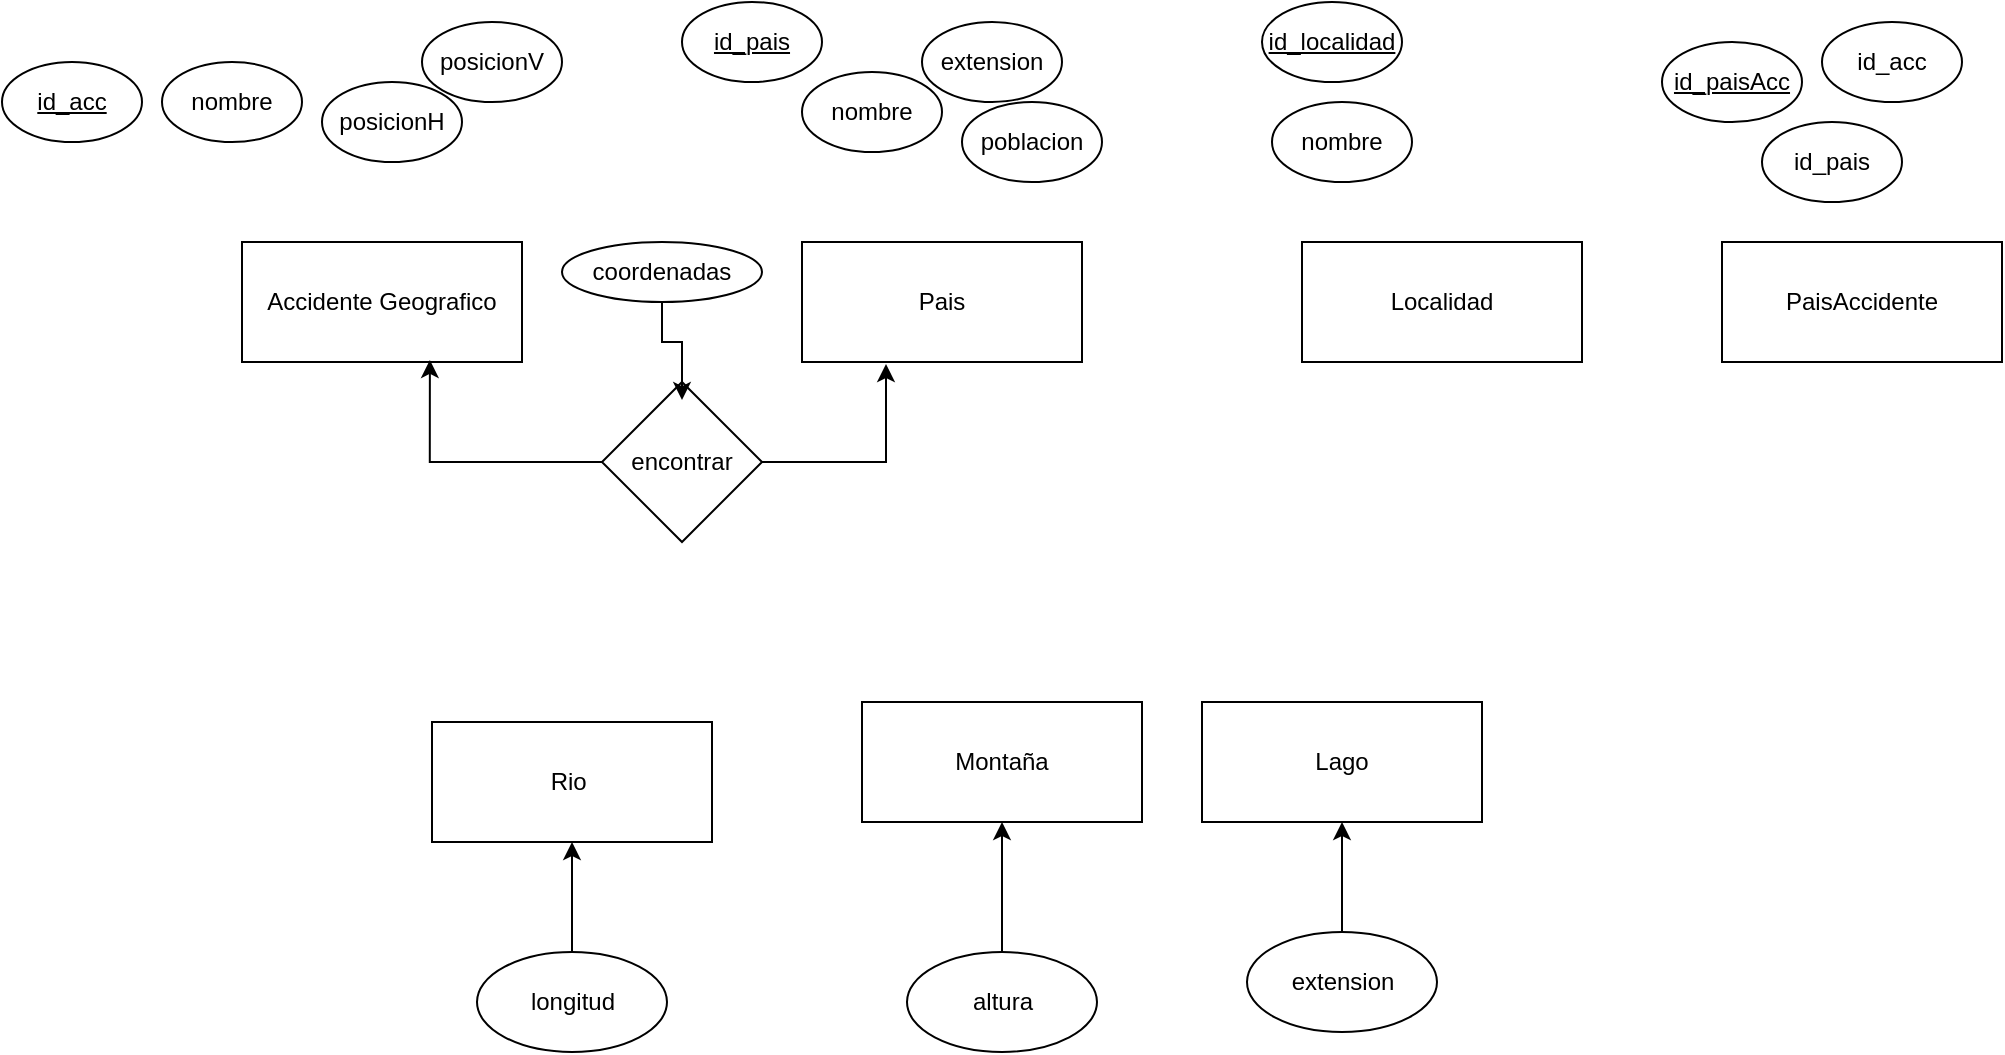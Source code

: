 <mxfile version="22.0.4" type="github">
  <diagram id="R2lEEEUBdFMjLlhIrx00" name="Page-1">
    <mxGraphModel dx="1434" dy="820" grid="1" gridSize="10" guides="1" tooltips="1" connect="1" arrows="1" fold="1" page="1" pageScale="1" pageWidth="850" pageHeight="1100" math="0" shadow="0" extFonts="Permanent Marker^https://fonts.googleapis.com/css?family=Permanent+Marker">
      <root>
        <mxCell id="0" />
        <mxCell id="1" parent="0" />
        <mxCell id="4uOpSv_W2-PF2tA6NTpi-1" value="Accidente Geografico" style="rounded=0;whiteSpace=wrap;html=1;" vertex="1" parent="1">
          <mxGeometry x="190" y="180" width="140" height="60" as="geometry" />
        </mxCell>
        <mxCell id="4uOpSv_W2-PF2tA6NTpi-2" value="Rio&amp;nbsp;" style="rounded=0;whiteSpace=wrap;html=1;" vertex="1" parent="1">
          <mxGeometry x="285" y="420" width="140" height="60" as="geometry" />
        </mxCell>
        <mxCell id="4uOpSv_W2-PF2tA6NTpi-3" value="Montaña" style="rounded=0;whiteSpace=wrap;html=1;" vertex="1" parent="1">
          <mxGeometry x="500" y="410" width="140" height="60" as="geometry" />
        </mxCell>
        <mxCell id="4uOpSv_W2-PF2tA6NTpi-4" value="Lago" style="rounded=0;whiteSpace=wrap;html=1;" vertex="1" parent="1">
          <mxGeometry x="670" y="410" width="140" height="60" as="geometry" />
        </mxCell>
        <mxCell id="4uOpSv_W2-PF2tA6NTpi-5" value="Pais" style="rounded=0;whiteSpace=wrap;html=1;" vertex="1" parent="1">
          <mxGeometry x="470" y="180" width="140" height="60" as="geometry" />
        </mxCell>
        <mxCell id="4uOpSv_W2-PF2tA6NTpi-6" value="Localidad" style="rounded=0;whiteSpace=wrap;html=1;" vertex="1" parent="1">
          <mxGeometry x="720" y="180" width="140" height="60" as="geometry" />
        </mxCell>
        <mxCell id="4uOpSv_W2-PF2tA6NTpi-7" value="PaisAccidente" style="rounded=0;whiteSpace=wrap;html=1;" vertex="1" parent="1">
          <mxGeometry x="930" y="180" width="140" height="60" as="geometry" />
        </mxCell>
        <mxCell id="mxg-TxZ9sZ4uAO5AqshJ-1" value="id_acc" style="ellipse;whiteSpace=wrap;html=1;fontStyle=4" vertex="1" parent="1">
          <mxGeometry x="70" y="90" width="70" height="40" as="geometry" />
        </mxCell>
        <mxCell id="F3z6AzstkubYrRuGhhqp-5" style="edgeStyle=orthogonalEdgeStyle;rounded=0;orthogonalLoop=1;jettySize=auto;html=1;entryX=0.5;entryY=1;entryDx=0;entryDy=0;" edge="1" parent="1" source="F3z6AzstkubYrRuGhhqp-1" target="4uOpSv_W2-PF2tA6NTpi-2">
          <mxGeometry relative="1" as="geometry" />
        </mxCell>
        <mxCell id="mxg-TxZ9sZ4uAO5AqshJ-2" value="id_localidad" style="ellipse;whiteSpace=wrap;html=1;fontStyle=4" vertex="1" parent="1">
          <mxGeometry x="700" y="60" width="70" height="40" as="geometry" />
        </mxCell>
        <mxCell id="F3z6AzstkubYrRuGhhqp-1" value="longitud" style="ellipse;whiteSpace=wrap;html=1;" vertex="1" parent="1">
          <mxGeometry x="307.5" y="535" width="95" height="50" as="geometry" />
        </mxCell>
        <mxCell id="mxg-TxZ9sZ4uAO5AqshJ-3" value="&lt;div&gt;id_paisAcc&lt;/div&gt;" style="ellipse;whiteSpace=wrap;html=1;fontStyle=4" vertex="1" parent="1">
          <mxGeometry x="900" y="80" width="70" height="40" as="geometry" />
        </mxCell>
        <mxCell id="F3z6AzstkubYrRuGhhqp-6" style="edgeStyle=orthogonalEdgeStyle;rounded=0;orthogonalLoop=1;jettySize=auto;html=1;entryX=0.5;entryY=1;entryDx=0;entryDy=0;" edge="1" parent="1" source="F3z6AzstkubYrRuGhhqp-2" target="4uOpSv_W2-PF2tA6NTpi-3">
          <mxGeometry relative="1" as="geometry" />
        </mxCell>
        <mxCell id="mxg-TxZ9sZ4uAO5AqshJ-4" value="id_pais" style="ellipse;whiteSpace=wrap;html=1;fontStyle=4" vertex="1" parent="1">
          <mxGeometry x="410" y="60" width="70" height="40" as="geometry" />
        </mxCell>
        <mxCell id="F3z6AzstkubYrRuGhhqp-2" value="altura" style="ellipse;whiteSpace=wrap;html=1;" vertex="1" parent="1">
          <mxGeometry x="522.5" y="535" width="95" height="50" as="geometry" />
        </mxCell>
        <mxCell id="mxg-TxZ9sZ4uAO5AqshJ-5" value="&lt;div&gt;nombre&lt;/div&gt;" style="ellipse;whiteSpace=wrap;html=1;fontStyle=0" vertex="1" parent="1">
          <mxGeometry x="150" y="90" width="70" height="40" as="geometry" />
        </mxCell>
        <mxCell id="F3z6AzstkubYrRuGhhqp-7" style="edgeStyle=orthogonalEdgeStyle;rounded=0;orthogonalLoop=1;jettySize=auto;html=1;entryX=0.5;entryY=1;entryDx=0;entryDy=0;" edge="1" parent="1" source="F3z6AzstkubYrRuGhhqp-3" target="4uOpSv_W2-PF2tA6NTpi-4">
          <mxGeometry relative="1" as="geometry" />
        </mxCell>
        <mxCell id="mxg-TxZ9sZ4uAO5AqshJ-6" value="posicionH" style="ellipse;whiteSpace=wrap;html=1;fontStyle=0" vertex="1" parent="1">
          <mxGeometry x="230" y="100" width="70" height="40" as="geometry" />
        </mxCell>
        <mxCell id="F3z6AzstkubYrRuGhhqp-3" value="extension" style="ellipse;whiteSpace=wrap;html=1;" vertex="1" parent="1">
          <mxGeometry x="692.5" y="525" width="95" height="50" as="geometry" />
        </mxCell>
        <mxCell id="mxg-TxZ9sZ4uAO5AqshJ-7" value="posicionV" style="ellipse;whiteSpace=wrap;html=1;fontStyle=0" vertex="1" parent="1">
          <mxGeometry x="280" y="70" width="70" height="40" as="geometry" />
        </mxCell>
        <mxCell id="mxg-TxZ9sZ4uAO5AqshJ-8" value="nombre" style="ellipse;whiteSpace=wrap;html=1;fontStyle=0" vertex="1" parent="1">
          <mxGeometry x="470" y="95" width="70" height="40" as="geometry" />
        </mxCell>
        <mxCell id="mxg-TxZ9sZ4uAO5AqshJ-9" value="extension" style="ellipse;whiteSpace=wrap;html=1;fontStyle=0" vertex="1" parent="1">
          <mxGeometry x="530" y="70" width="70" height="40" as="geometry" />
        </mxCell>
        <mxCell id="mxg-TxZ9sZ4uAO5AqshJ-10" value="&lt;div&gt;poblacion&lt;/div&gt;" style="ellipse;whiteSpace=wrap;html=1;fontStyle=0" vertex="1" parent="1">
          <mxGeometry x="550" y="110" width="70" height="40" as="geometry" />
        </mxCell>
        <mxCell id="mxg-TxZ9sZ4uAO5AqshJ-11" value="nombre" style="ellipse;whiteSpace=wrap;html=1;fontStyle=0" vertex="1" parent="1">
          <mxGeometry x="705" y="110" width="70" height="40" as="geometry" />
        </mxCell>
        <mxCell id="mxg-TxZ9sZ4uAO5AqshJ-12" value="&lt;div&gt;id_pais&lt;/div&gt;" style="ellipse;whiteSpace=wrap;html=1;fontStyle=0" vertex="1" parent="1">
          <mxGeometry x="950" y="120" width="70" height="40" as="geometry" />
        </mxCell>
        <mxCell id="mxg-TxZ9sZ4uAO5AqshJ-13" value="&lt;div&gt;id_acc&lt;/div&gt;" style="ellipse;whiteSpace=wrap;html=1;fontStyle=0" vertex="1" parent="1">
          <mxGeometry x="980" y="70" width="70" height="40" as="geometry" />
        </mxCell>
        <mxCell id="mxg-TxZ9sZ4uAO5AqshJ-15" value="encontrar" style="rhombus;whiteSpace=wrap;html=1;" vertex="1" parent="1">
          <mxGeometry x="370" y="250" width="80" height="80" as="geometry" />
        </mxCell>
        <mxCell id="mxg-TxZ9sZ4uAO5AqshJ-16" style="edgeStyle=orthogonalEdgeStyle;rounded=0;orthogonalLoop=1;jettySize=auto;html=1;entryX=0.671;entryY=0.983;entryDx=0;entryDy=0;entryPerimeter=0;" edge="1" parent="1" source="mxg-TxZ9sZ4uAO5AqshJ-15" target="4uOpSv_W2-PF2tA6NTpi-1">
          <mxGeometry relative="1" as="geometry" />
        </mxCell>
        <mxCell id="mxg-TxZ9sZ4uAO5AqshJ-17" style="edgeStyle=orthogonalEdgeStyle;rounded=0;orthogonalLoop=1;jettySize=auto;html=1;entryX=0.3;entryY=1.017;entryDx=0;entryDy=0;entryPerimeter=0;" edge="1" parent="1" source="mxg-TxZ9sZ4uAO5AqshJ-15" target="4uOpSv_W2-PF2tA6NTpi-5">
          <mxGeometry relative="1" as="geometry" />
        </mxCell>
        <mxCell id="mxg-TxZ9sZ4uAO5AqshJ-18" value="coordenadas" style="ellipse;whiteSpace=wrap;html=1;" vertex="1" parent="1">
          <mxGeometry x="350" y="180" width="100" height="30" as="geometry" />
        </mxCell>
        <mxCell id="mxg-TxZ9sZ4uAO5AqshJ-19" style="edgeStyle=orthogonalEdgeStyle;rounded=0;orthogonalLoop=1;jettySize=auto;html=1;entryX=0.5;entryY=0.113;entryDx=0;entryDy=0;entryPerimeter=0;" edge="1" parent="1" source="mxg-TxZ9sZ4uAO5AqshJ-18" target="mxg-TxZ9sZ4uAO5AqshJ-15">
          <mxGeometry relative="1" as="geometry" />
        </mxCell>
      </root>
    </mxGraphModel>
  </diagram>
</mxfile>
